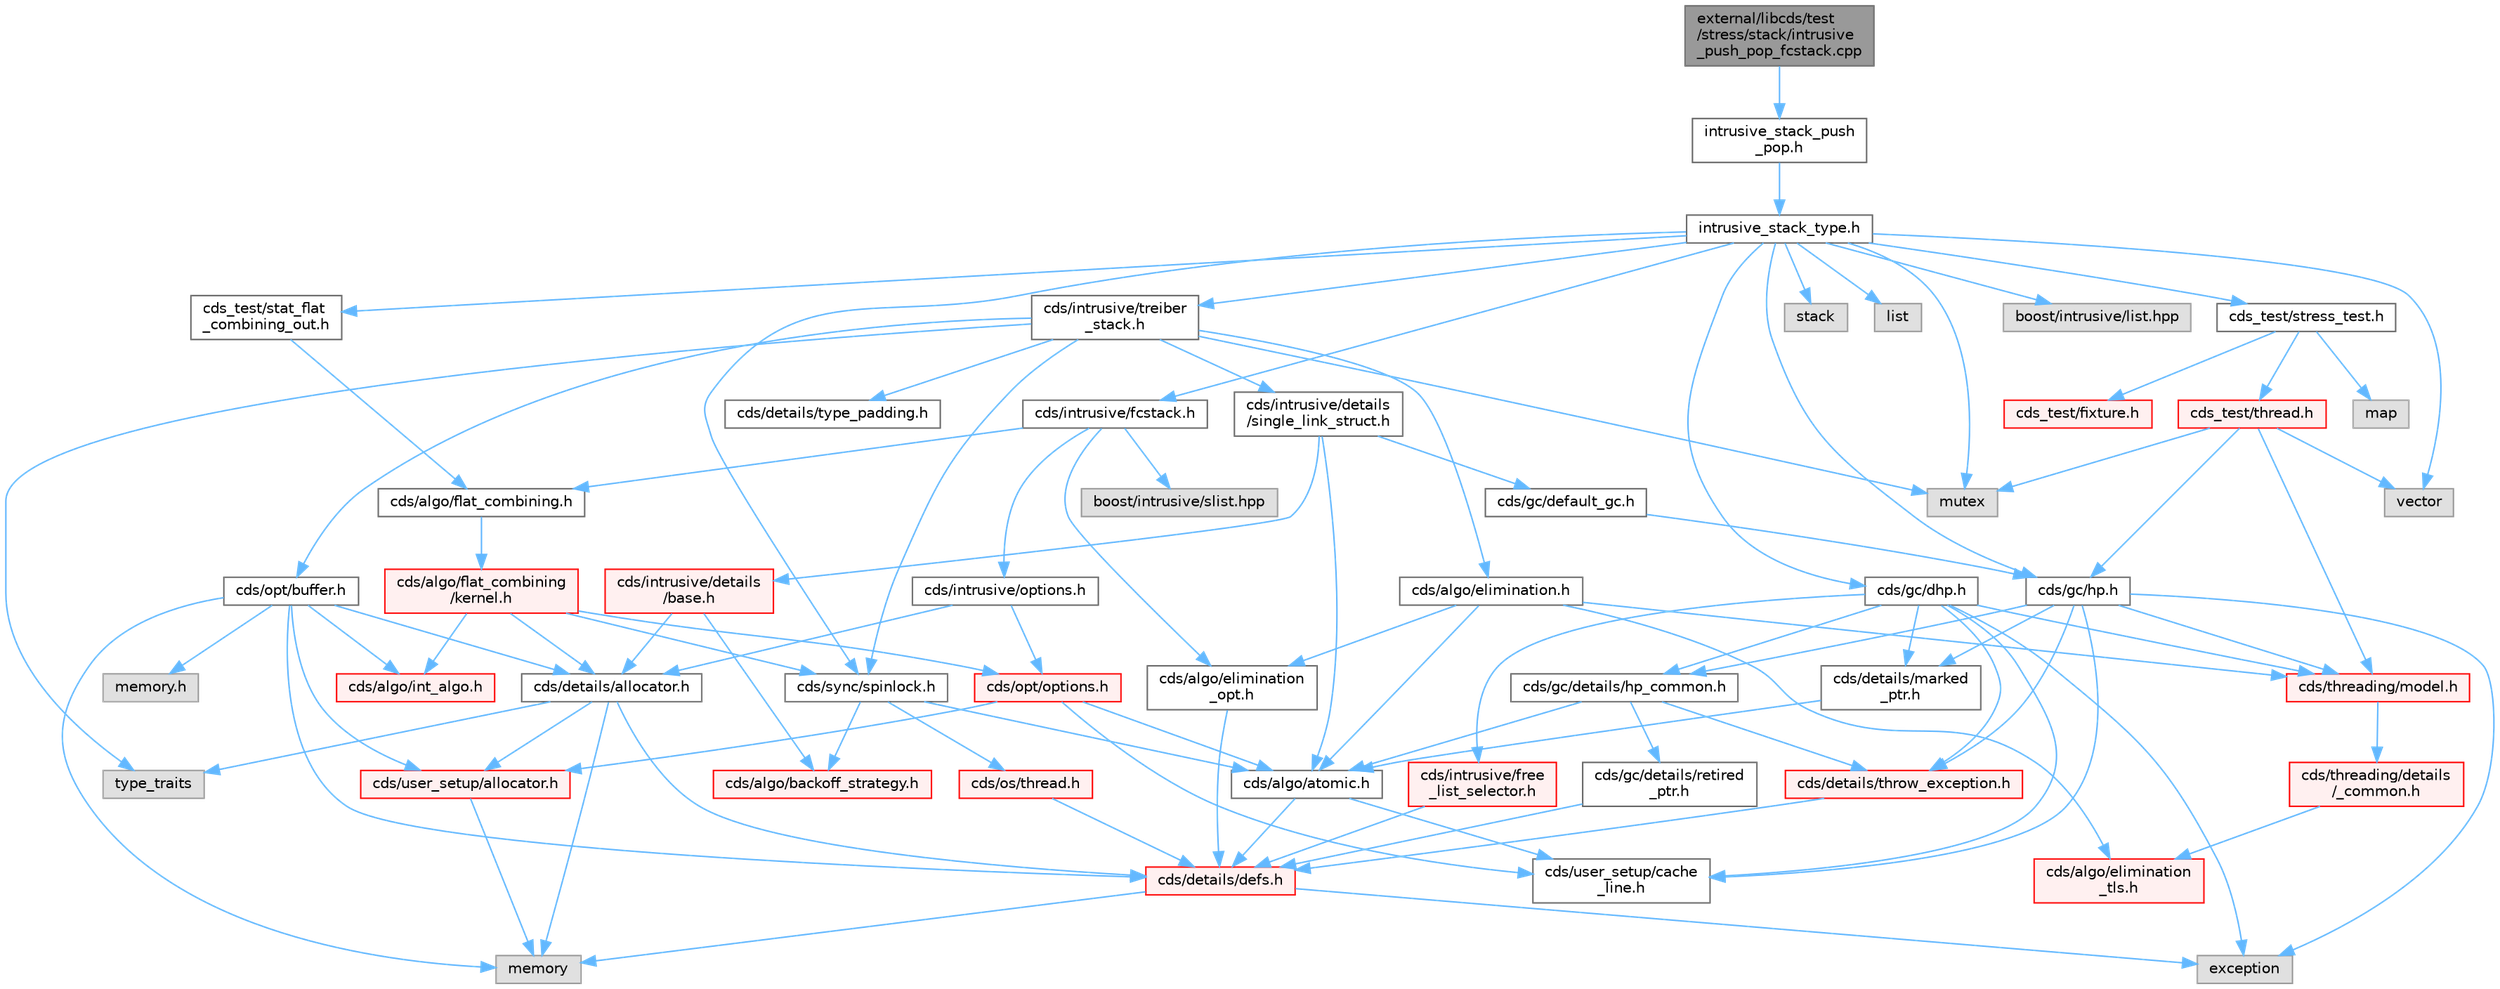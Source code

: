 digraph "external/libcds/test/stress/stack/intrusive_push_pop_fcstack.cpp"
{
 // LATEX_PDF_SIZE
  bgcolor="transparent";
  edge [fontname=Helvetica,fontsize=10,labelfontname=Helvetica,labelfontsize=10];
  node [fontname=Helvetica,fontsize=10,shape=box,height=0.2,width=0.4];
  Node1 [id="Node000001",label="external/libcds/test\l/stress/stack/intrusive\l_push_pop_fcstack.cpp",height=0.2,width=0.4,color="gray40", fillcolor="grey60", style="filled", fontcolor="black",tooltip=" "];
  Node1 -> Node2 [id="edge1_Node000001_Node000002",color="steelblue1",style="solid",tooltip=" "];
  Node2 [id="Node000002",label="intrusive_stack_push\l_pop.h",height=0.2,width=0.4,color="grey40", fillcolor="white", style="filled",URL="$intrusive__stack__push__pop_8h.html",tooltip=" "];
  Node2 -> Node3 [id="edge2_Node000002_Node000003",color="steelblue1",style="solid",tooltip=" "];
  Node3 [id="Node000003",label="intrusive_stack_type.h",height=0.2,width=0.4,color="grey40", fillcolor="white", style="filled",URL="$intrusive__stack__type_8h.html",tooltip=" "];
  Node3 -> Node4 [id="edge3_Node000003_Node000004",color="steelblue1",style="solid",tooltip=" "];
  Node4 [id="Node000004",label="cds/intrusive/treiber\l_stack.h",height=0.2,width=0.4,color="grey40", fillcolor="white", style="filled",URL="$intrusive_2treiber__stack_8h.html",tooltip=" "];
  Node4 -> Node5 [id="edge4_Node000004_Node000005",color="steelblue1",style="solid",tooltip=" "];
  Node5 [id="Node000005",label="type_traits",height=0.2,width=0.4,color="grey60", fillcolor="#E0E0E0", style="filled",tooltip=" "];
  Node4 -> Node6 [id="edge5_Node000004_Node000006",color="steelblue1",style="solid",tooltip=" "];
  Node6 [id="Node000006",label="mutex",height=0.2,width=0.4,color="grey60", fillcolor="#E0E0E0", style="filled",tooltip=" "];
  Node4 -> Node7 [id="edge6_Node000004_Node000007",color="steelblue1",style="solid",tooltip=" "];
  Node7 [id="Node000007",label="cds/intrusive/details\l/single_link_struct.h",height=0.2,width=0.4,color="grey40", fillcolor="white", style="filled",URL="$single__link__struct_8h.html",tooltip=" "];
  Node7 -> Node8 [id="edge7_Node000007_Node000008",color="steelblue1",style="solid",tooltip=" "];
  Node8 [id="Node000008",label="cds/intrusive/details\l/base.h",height=0.2,width=0.4,color="red", fillcolor="#FFF0F0", style="filled",URL="$external_2libcds_2cds_2intrusive_2details_2base_8h.html",tooltip=" "];
  Node8 -> Node44 [id="edge8_Node000008_Node000044",color="steelblue1",style="solid",tooltip=" "];
  Node44 [id="Node000044",label="cds/details/allocator.h",height=0.2,width=0.4,color="grey40", fillcolor="white", style="filled",URL="$external_2libcds_2cds_2details_2allocator_8h.html",tooltip=" "];
  Node44 -> Node5 [id="edge9_Node000044_Node000005",color="steelblue1",style="solid",tooltip=" "];
  Node44 -> Node22 [id="edge10_Node000044_Node000022",color="steelblue1",style="solid",tooltip=" "];
  Node22 [id="Node000022",label="memory",height=0.2,width=0.4,color="grey60", fillcolor="#E0E0E0", style="filled",tooltip=" "];
  Node44 -> Node14 [id="edge11_Node000044_Node000014",color="steelblue1",style="solid",tooltip=" "];
  Node14 [id="Node000014",label="cds/details/defs.h",height=0.2,width=0.4,color="red", fillcolor="#FFF0F0", style="filled",URL="$details_2defs_8h.html",tooltip=" "];
  Node14 -> Node19 [id="edge12_Node000014_Node000019",color="steelblue1",style="solid",tooltip=" "];
  Node19 [id="Node000019",label="exception",height=0.2,width=0.4,color="grey60", fillcolor="#E0E0E0", style="filled",tooltip=" "];
  Node14 -> Node22 [id="edge13_Node000014_Node000022",color="steelblue1",style="solid",tooltip=" "];
  Node44 -> Node27 [id="edge14_Node000044_Node000027",color="steelblue1",style="solid",tooltip=" "];
  Node27 [id="Node000027",label="cds/user_setup/allocator.h",height=0.2,width=0.4,color="red", fillcolor="#FFF0F0", style="filled",URL="$external_2libcds_2cds_2user__setup_2allocator_8h.html",tooltip="Default implementation of allocator classes."];
  Node27 -> Node22 [id="edge15_Node000027_Node000022",color="steelblue1",style="solid",tooltip=" "];
  Node8 -> Node45 [id="edge16_Node000008_Node000045",color="steelblue1",style="solid",tooltip=" "];
  Node45 [id="Node000045",label="cds/algo/backoff_strategy.h",height=0.2,width=0.4,color="red", fillcolor="#FFF0F0", style="filled",URL="$backoff__strategy_8h.html",tooltip=" "];
  Node7 -> Node49 [id="edge17_Node000007_Node000049",color="steelblue1",style="solid",tooltip=" "];
  Node49 [id="Node000049",label="cds/gc/default_gc.h",height=0.2,width=0.4,color="grey40", fillcolor="white", style="filled",URL="$default__gc_8h.html",tooltip=" "];
  Node49 -> Node50 [id="edge18_Node000049_Node000050",color="steelblue1",style="solid",tooltip=" "];
  Node50 [id="Node000050",label="cds/gc/hp.h",height=0.2,width=0.4,color="grey40", fillcolor="white", style="filled",URL="$hp_8h.html",tooltip=" "];
  Node50 -> Node19 [id="edge19_Node000050_Node000019",color="steelblue1",style="solid",tooltip=" "];
  Node50 -> Node51 [id="edge20_Node000050_Node000051",color="steelblue1",style="solid",tooltip=" "];
  Node51 [id="Node000051",label="cds/gc/details/hp_common.h",height=0.2,width=0.4,color="grey40", fillcolor="white", style="filled",URL="$hp__common_8h.html",tooltip=" "];
  Node51 -> Node43 [id="edge21_Node000051_Node000043",color="steelblue1",style="solid",tooltip=" "];
  Node43 [id="Node000043",label="cds/algo/atomic.h",height=0.2,width=0.4,color="grey40", fillcolor="white", style="filled",URL="$external_2libcds_2cds_2algo_2atomic_8h.html",tooltip=" "];
  Node43 -> Node14 [id="edge22_Node000043_Node000014",color="steelblue1",style="solid",tooltip=" "];
  Node43 -> Node42 [id="edge23_Node000043_Node000042",color="steelblue1",style="solid",tooltip=" "];
  Node42 [id="Node000042",label="cds/user_setup/cache\l_line.h",height=0.2,width=0.4,color="grey40", fillcolor="white", style="filled",URL="$cache__line_8h.html",tooltip="Cache-line size definition"];
  Node51 -> Node52 [id="edge24_Node000051_Node000052",color="steelblue1",style="solid",tooltip=" "];
  Node52 [id="Node000052",label="cds/gc/details/retired\l_ptr.h",height=0.2,width=0.4,color="grey40", fillcolor="white", style="filled",URL="$retired__ptr_8h.html",tooltip=" "];
  Node52 -> Node14 [id="edge25_Node000052_Node000014",color="steelblue1",style="solid",tooltip=" "];
  Node51 -> Node39 [id="edge26_Node000051_Node000039",color="steelblue1",style="solid",tooltip=" "];
  Node39 [id="Node000039",label="cds/details/throw_exception.h",height=0.2,width=0.4,color="red", fillcolor="#FFF0F0", style="filled",URL="$throw__exception_8h.html",tooltip=" "];
  Node39 -> Node14 [id="edge27_Node000039_Node000014",color="steelblue1",style="solid",tooltip=" "];
  Node50 -> Node53 [id="edge28_Node000050_Node000053",color="steelblue1",style="solid",tooltip=" "];
  Node53 [id="Node000053",label="cds/threading/model.h",height=0.2,width=0.4,color="red", fillcolor="#FFF0F0", style="filled",URL="$model_8h.html",tooltip=" "];
  Node53 -> Node54 [id="edge29_Node000053_Node000054",color="steelblue1",style="solid",tooltip=" "];
  Node54 [id="Node000054",label="cds/threading/details\l/_common.h",height=0.2,width=0.4,color="red", fillcolor="#FFF0F0", style="filled",URL="$__common_8h.html",tooltip=" "];
  Node54 -> Node62 [id="edge30_Node000054_Node000062",color="steelblue1",style="solid",tooltip=" "];
  Node62 [id="Node000062",label="cds/algo/elimination\l_tls.h",height=0.2,width=0.4,color="red", fillcolor="#FFF0F0", style="filled",URL="$elimination__tls_8h.html",tooltip=" "];
  Node50 -> Node39 [id="edge31_Node000050_Node000039",color="steelblue1",style="solid",tooltip=" "];
  Node50 -> Node60 [id="edge32_Node000050_Node000060",color="steelblue1",style="solid",tooltip=" "];
  Node60 [id="Node000060",label="cds/details/marked\l_ptr.h",height=0.2,width=0.4,color="grey40", fillcolor="white", style="filled",URL="$marked__ptr_8h.html",tooltip=" "];
  Node60 -> Node43 [id="edge33_Node000060_Node000043",color="steelblue1",style="solid",tooltip=" "];
  Node50 -> Node42 [id="edge34_Node000050_Node000042",color="steelblue1",style="solid",tooltip=" "];
  Node7 -> Node43 [id="edge35_Node000007_Node000043",color="steelblue1",style="solid",tooltip=" "];
  Node4 -> Node66 [id="edge36_Node000004_Node000066",color="steelblue1",style="solid",tooltip=" "];
  Node66 [id="Node000066",label="cds/algo/elimination.h",height=0.2,width=0.4,color="grey40", fillcolor="white", style="filled",URL="$elimination_8h.html",tooltip=" "];
  Node66 -> Node62 [id="edge37_Node000066_Node000062",color="steelblue1",style="solid",tooltip=" "];
  Node66 -> Node67 [id="edge38_Node000066_Node000067",color="steelblue1",style="solid",tooltip=" "];
  Node67 [id="Node000067",label="cds/algo/elimination\l_opt.h",height=0.2,width=0.4,color="grey40", fillcolor="white", style="filled",URL="$elimination__opt_8h.html",tooltip=" "];
  Node67 -> Node14 [id="edge39_Node000067_Node000014",color="steelblue1",style="solid",tooltip=" "];
  Node66 -> Node43 [id="edge40_Node000066_Node000043",color="steelblue1",style="solid",tooltip=" "];
  Node66 -> Node53 [id="edge41_Node000066_Node000053",color="steelblue1",style="solid",tooltip=" "];
  Node4 -> Node68 [id="edge42_Node000004_Node000068",color="steelblue1",style="solid",tooltip=" "];
  Node68 [id="Node000068",label="cds/opt/buffer.h",height=0.2,width=0.4,color="grey40", fillcolor="white", style="filled",URL="$external_2libcds_2cds_2opt_2buffer_8h.html",tooltip=" "];
  Node68 -> Node69 [id="edge43_Node000068_Node000069",color="steelblue1",style="solid",tooltip=" "];
  Node69 [id="Node000069",label="memory.h",height=0.2,width=0.4,color="grey60", fillcolor="#E0E0E0", style="filled",tooltip=" "];
  Node68 -> Node14 [id="edge44_Node000068_Node000014",color="steelblue1",style="solid",tooltip=" "];
  Node68 -> Node27 [id="edge45_Node000068_Node000027",color="steelblue1",style="solid",tooltip=" "];
  Node68 -> Node44 [id="edge46_Node000068_Node000044",color="steelblue1",style="solid",tooltip=" "];
  Node68 -> Node32 [id="edge47_Node000068_Node000032",color="steelblue1",style="solid",tooltip=" "];
  Node32 [id="Node000032",label="cds/algo/int_algo.h",height=0.2,width=0.4,color="red", fillcolor="#FFF0F0", style="filled",URL="$int__algo_8h.html",tooltip=" "];
  Node68 -> Node22 [id="edge48_Node000068_Node000022",color="steelblue1",style="solid",tooltip=" "];
  Node4 -> Node70 [id="edge49_Node000004_Node000070",color="steelblue1",style="solid",tooltip=" "];
  Node70 [id="Node000070",label="cds/sync/spinlock.h",height=0.2,width=0.4,color="grey40", fillcolor="white", style="filled",URL="$sync_2spinlock_8h.html",tooltip=" "];
  Node70 -> Node43 [id="edge50_Node000070_Node000043",color="steelblue1",style="solid",tooltip=" "];
  Node70 -> Node57 [id="edge51_Node000070_Node000057",color="steelblue1",style="solid",tooltip=" "];
  Node57 [id="Node000057",label="cds/os/thread.h",height=0.2,width=0.4,color="red", fillcolor="#FFF0F0", style="filled",URL="$cds_2os_2thread_8h.html",tooltip=" "];
  Node57 -> Node14 [id="edge52_Node000057_Node000014",color="steelblue1",style="solid",tooltip=" "];
  Node70 -> Node45 [id="edge53_Node000070_Node000045",color="steelblue1",style="solid",tooltip=" "];
  Node4 -> Node71 [id="edge54_Node000004_Node000071",color="steelblue1",style="solid",tooltip=" "];
  Node71 [id="Node000071",label="cds/details/type_padding.h",height=0.2,width=0.4,color="grey40", fillcolor="white", style="filled",URL="$type__padding_8h.html",tooltip=" "];
  Node3 -> Node72 [id="edge55_Node000003_Node000072",color="steelblue1",style="solid",tooltip=" "];
  Node72 [id="Node000072",label="cds/intrusive/fcstack.h",height=0.2,width=0.4,color="grey40", fillcolor="white", style="filled",URL="$intrusive_2fcstack_8h.html",tooltip=" "];
  Node72 -> Node73 [id="edge56_Node000072_Node000073",color="steelblue1",style="solid",tooltip=" "];
  Node73 [id="Node000073",label="cds/algo/flat_combining.h",height=0.2,width=0.4,color="grey40", fillcolor="white", style="filled",URL="$flat__combining_8h.html",tooltip=" "];
  Node73 -> Node74 [id="edge57_Node000073_Node000074",color="steelblue1",style="solid",tooltip=" "];
  Node74 [id="Node000074",label="cds/algo/flat_combining\l/kernel.h",height=0.2,width=0.4,color="red", fillcolor="#FFF0F0", style="filled",URL="$libcds_2cds_2algo_2flat__combining_2kernel_8h.html",tooltip=" "];
  Node74 -> Node70 [id="edge58_Node000074_Node000070",color="steelblue1",style="solid",tooltip=" "];
  Node74 -> Node44 [id="edge59_Node000074_Node000044",color="steelblue1",style="solid",tooltip=" "];
  Node74 -> Node11 [id="edge60_Node000074_Node000011",color="steelblue1",style="solid",tooltip=" "];
  Node11 [id="Node000011",label="cds/opt/options.h",height=0.2,width=0.4,color="red", fillcolor="#FFF0F0", style="filled",URL="$opt_2options_8h.html",tooltip=" "];
  Node11 -> Node27 [id="edge61_Node000011_Node000027",color="steelblue1",style="solid",tooltip=" "];
  Node11 -> Node42 [id="edge62_Node000011_Node000042",color="steelblue1",style="solid",tooltip=" "];
  Node11 -> Node43 [id="edge63_Node000011_Node000043",color="steelblue1",style="solid",tooltip=" "];
  Node74 -> Node32 [id="edge64_Node000074_Node000032",color="steelblue1",style="solid",tooltip=" "];
  Node72 -> Node67 [id="edge65_Node000072_Node000067",color="steelblue1",style="solid",tooltip=" "];
  Node72 -> Node10 [id="edge66_Node000072_Node000010",color="steelblue1",style="solid",tooltip=" "];
  Node10 [id="Node000010",label="cds/intrusive/options.h",height=0.2,width=0.4,color="grey40", fillcolor="white", style="filled",URL="$intrusive_2options_8h.html",tooltip=" "];
  Node10 -> Node11 [id="edge67_Node000010_Node000011",color="steelblue1",style="solid",tooltip=" "];
  Node10 -> Node44 [id="edge68_Node000010_Node000044",color="steelblue1",style="solid",tooltip=" "];
  Node72 -> Node79 [id="edge69_Node000072_Node000079",color="steelblue1",style="solid",tooltip=" "];
  Node79 [id="Node000079",label="boost/intrusive/slist.hpp",height=0.2,width=0.4,color="grey60", fillcolor="#E0E0E0", style="filled",tooltip=" "];
  Node3 -> Node50 [id="edge70_Node000003_Node000050",color="steelblue1",style="solid",tooltip=" "];
  Node3 -> Node80 [id="edge71_Node000003_Node000080",color="steelblue1",style="solid",tooltip=" "];
  Node80 [id="Node000080",label="cds/gc/dhp.h",height=0.2,width=0.4,color="grey40", fillcolor="white", style="filled",URL="$dhp_8h.html",tooltip=" "];
  Node80 -> Node19 [id="edge72_Node000080_Node000019",color="steelblue1",style="solid",tooltip=" "];
  Node80 -> Node51 [id="edge73_Node000080_Node000051",color="steelblue1",style="solid",tooltip=" "];
  Node80 -> Node53 [id="edge74_Node000080_Node000053",color="steelblue1",style="solid",tooltip=" "];
  Node80 -> Node81 [id="edge75_Node000080_Node000081",color="steelblue1",style="solid",tooltip=" "];
  Node81 [id="Node000081",label="cds/intrusive/free\l_list_selector.h",height=0.2,width=0.4,color="red", fillcolor="#FFF0F0", style="filled",URL="$free__list__selector_8h.html",tooltip=" "];
  Node81 -> Node14 [id="edge76_Node000081_Node000014",color="steelblue1",style="solid",tooltip=" "];
  Node80 -> Node39 [id="edge77_Node000080_Node000039",color="steelblue1",style="solid",tooltip=" "];
  Node80 -> Node60 [id="edge78_Node000080_Node000060",color="steelblue1",style="solid",tooltip=" "];
  Node80 -> Node42 [id="edge79_Node000080_Node000042",color="steelblue1",style="solid",tooltip=" "];
  Node3 -> Node6 [id="edge80_Node000003_Node000006",color="steelblue1",style="solid",tooltip=" "];
  Node3 -> Node70 [id="edge81_Node000003_Node000070",color="steelblue1",style="solid",tooltip=" "];
  Node3 -> Node83 [id="edge82_Node000003_Node000083",color="steelblue1",style="solid",tooltip=" "];
  Node83 [id="Node000083",label="stack",height=0.2,width=0.4,color="grey60", fillcolor="#E0E0E0", style="filled",tooltip=" "];
  Node3 -> Node84 [id="edge83_Node000003_Node000084",color="steelblue1",style="solid",tooltip=" "];
  Node84 [id="Node000084",label="list",height=0.2,width=0.4,color="grey60", fillcolor="#E0E0E0", style="filled",tooltip=" "];
  Node3 -> Node85 [id="edge84_Node000003_Node000085",color="steelblue1",style="solid",tooltip=" "];
  Node85 [id="Node000085",label="vector",height=0.2,width=0.4,color="grey60", fillcolor="#E0E0E0", style="filled",tooltip=" "];
  Node3 -> Node86 [id="edge85_Node000003_Node000086",color="steelblue1",style="solid",tooltip=" "];
  Node86 [id="Node000086",label="boost/intrusive/list.hpp",height=0.2,width=0.4,color="grey60", fillcolor="#E0E0E0", style="filled",tooltip=" "];
  Node3 -> Node87 [id="edge86_Node000003_Node000087",color="steelblue1",style="solid",tooltip=" "];
  Node87 [id="Node000087",label="cds_test/stress_test.h",height=0.2,width=0.4,color="grey40", fillcolor="white", style="filled",URL="$stress__test_8h.html",tooltip=" "];
  Node87 -> Node88 [id="edge87_Node000087_Node000088",color="steelblue1",style="solid",tooltip=" "];
  Node88 [id="Node000088",label="map",height=0.2,width=0.4,color="grey60", fillcolor="#E0E0E0", style="filled",tooltip=" "];
  Node87 -> Node89 [id="edge88_Node000087_Node000089",color="steelblue1",style="solid",tooltip=" "];
  Node89 [id="Node000089",label="cds_test/fixture.h",height=0.2,width=0.4,color="red", fillcolor="#FFF0F0", style="filled",URL="$fixture_8h.html",tooltip=" "];
  Node87 -> Node94 [id="edge89_Node000087_Node000094",color="steelblue1",style="solid",tooltip=" "];
  Node94 [id="Node000094",label="cds_test/thread.h",height=0.2,width=0.4,color="red", fillcolor="#FFF0F0", style="filled",URL="$test_2include_2cds__test_2thread_8h.html",tooltip=" "];
  Node94 -> Node85 [id="edge90_Node000094_Node000085",color="steelblue1",style="solid",tooltip=" "];
  Node94 -> Node6 [id="edge91_Node000094_Node000006",color="steelblue1",style="solid",tooltip=" "];
  Node94 -> Node53 [id="edge92_Node000094_Node000053",color="steelblue1",style="solid",tooltip=" "];
  Node94 -> Node50 [id="edge93_Node000094_Node000050",color="steelblue1",style="solid",tooltip=" "];
  Node3 -> Node95 [id="edge94_Node000003_Node000095",color="steelblue1",style="solid",tooltip=" "];
  Node95 [id="Node000095",label="cds_test/stat_flat\l_combining_out.h",height=0.2,width=0.4,color="grey40", fillcolor="white", style="filled",URL="$stat__flat__combining__out_8h.html",tooltip=" "];
  Node95 -> Node73 [id="edge95_Node000095_Node000073",color="steelblue1",style="solid",tooltip=" "];
}
